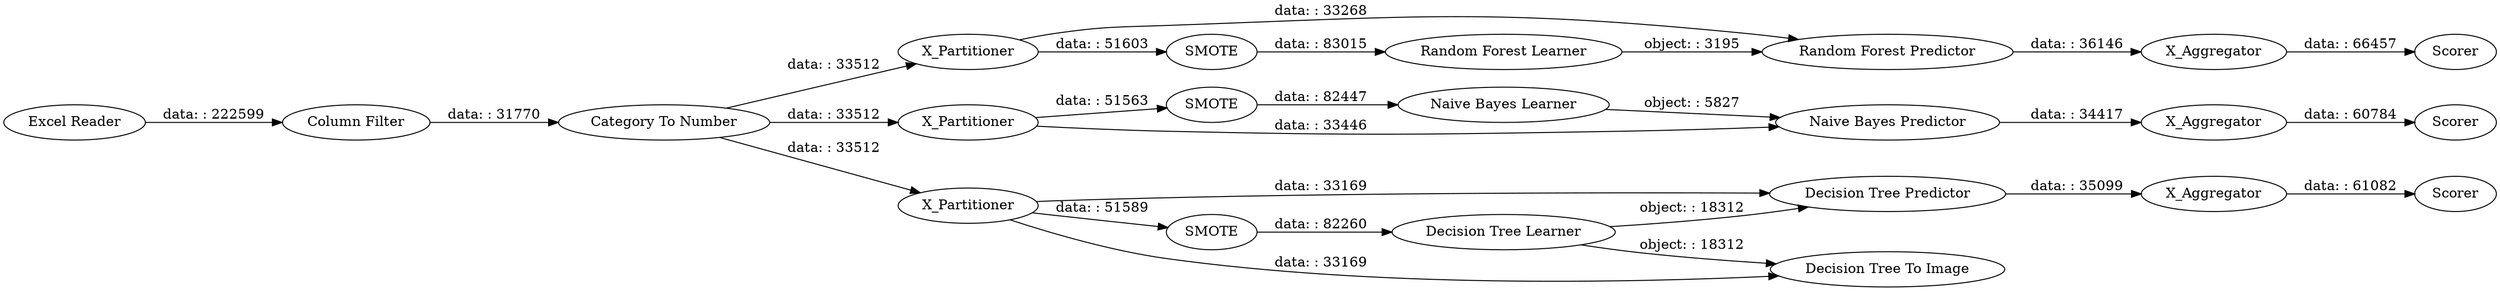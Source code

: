 digraph {
	"5516806053860924842_33" [label=X_Partitioner]
	"5516806053860924842_32" [label=SMOTE]
	"5516806053860924842_4" [label="Decision Tree Predictor"]
	"5516806053860924842_29" [label=SMOTE]
	"5516806053860924842_10" [label="Category To Number"]
	"5516806053860924842_8" [label=X_Aggregator]
	"5516806053860924842_28" [label=Scorer]
	"5516806053860924842_24" [label="Naive Bayes Predictor"]
	"5516806053860924842_36" [label=X_Aggregator]
	"5516806053860924842_25" [label="Naive Bayes Learner"]
	"5516806053860924842_5" [label="Decision Tree Learner"]
	"5516806053860924842_26" [label=X_Partitioner]
	"5516806053860924842_27" [label=X_Aggregator]
	"5516806053860924842_1" [label="Excel Reader"]
	"5516806053860924842_12" [label=X_Partitioner]
	"5516806053860924842_38" [label="Random Forest Predictor"]
	"5516806053860924842_34" [label="Random Forest Learner"]
	"5516806053860924842_2" [label="Column Filter"]
	"5516806053860924842_9" [label=Scorer]
	"5516806053860924842_37" [label=Scorer]
	"5516806053860924842_30" [label=SMOTE]
	"5516806053860924842_31" [label="Decision Tree To Image"]
	"5516806053860924842_25" -> "5516806053860924842_24" [label="object: : 5827"]
	"5516806053860924842_34" -> "5516806053860924842_38" [label="object: : 3195"]
	"5516806053860924842_24" -> "5516806053860924842_27" [label="data: : 34417"]
	"5516806053860924842_10" -> "5516806053860924842_12" [label="data: : 33512"]
	"5516806053860924842_10" -> "5516806053860924842_33" [label="data: : 33512"]
	"5516806053860924842_26" -> "5516806053860924842_32" [label="data: : 51563"]
	"5516806053860924842_10" -> "5516806053860924842_26" [label="data: : 33512"]
	"5516806053860924842_32" -> "5516806053860924842_25" [label="data: : 82447"]
	"5516806053860924842_29" -> "5516806053860924842_5" [label="data: : 82260"]
	"5516806053860924842_38" -> "5516806053860924842_36" [label="data: : 36146"]
	"5516806053860924842_36" -> "5516806053860924842_37" [label="data: : 66457"]
	"5516806053860924842_5" -> "5516806053860924842_4" [label="object: : 18312"]
	"5516806053860924842_30" -> "5516806053860924842_34" [label="data: : 83015"]
	"5516806053860924842_33" -> "5516806053860924842_30" [label="data: : 51603"]
	"5516806053860924842_12" -> "5516806053860924842_29" [label="data: : 51589"]
	"5516806053860924842_8" -> "5516806053860924842_9" [label="data: : 61082"]
	"5516806053860924842_26" -> "5516806053860924842_24" [label="data: : 33446"]
	"5516806053860924842_1" -> "5516806053860924842_2" [label="data: : 222599"]
	"5516806053860924842_27" -> "5516806053860924842_28" [label="data: : 60784"]
	"5516806053860924842_2" -> "5516806053860924842_10" [label="data: : 31770"]
	"5516806053860924842_33" -> "5516806053860924842_38" [label="data: : 33268"]
	"5516806053860924842_12" -> "5516806053860924842_4" [label="data: : 33169"]
	"5516806053860924842_5" -> "5516806053860924842_31" [label="object: : 18312"]
	"5516806053860924842_4" -> "5516806053860924842_8" [label="data: : 35099"]
	"5516806053860924842_12" -> "5516806053860924842_31" [label="data: : 33169"]
	rankdir=LR
}
